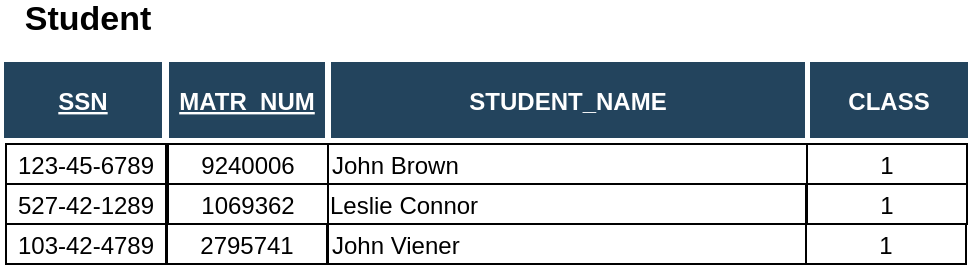 <mxfile version="12.2.2" type="device" pages="1"><diagram name="Page-1" id="8378b5f6-a2b2-b727-a746-972ab9d02e00"><mxGraphModel dx="1415" dy="779" grid="1" gridSize="10" guides="1" tooltips="1" connect="0" arrows="1" fold="1" page="1" pageScale="1.5" pageWidth="1169" pageHeight="827" background="#ffffff" math="0" shadow="0"><root><mxCell id="0"/><mxCell id="1" parent="0"/><mxCell id="mhiVVHJ8IdxQYgoJ9508-118" value="John Brown" style="align=left;" parent="1" vertex="1"><mxGeometry x="211" y="102" width="263" height="20" as="geometry"/></mxCell><mxCell id="mhiVVHJ8IdxQYgoJ9508-130" value="Leslie Connor" style="align=left;" parent="1" vertex="1"><mxGeometry x="210" y="122" width="240" height="20" as="geometry"/></mxCell><mxCell id="mhiVVHJ8IdxQYgoJ9508-134" value="STUDENT_NAME" style="fillColor=#23445D;strokeColor=#FFFFFF;strokeWidth=2;fontColor=#FFFFFF;fontStyle=1" parent="1" vertex="1"><mxGeometry x="211.5" y="60" width="239" height="40" as="geometry"/></mxCell><mxCell id="mhiVVHJ8IdxQYgoJ9508-138" value="1" style="" parent="1" vertex="1"><mxGeometry x="450.5" y="102" width="80.0" height="20" as="geometry"/></mxCell><mxCell id="mhiVVHJ8IdxQYgoJ9508-141" value="1" style="" parent="1" vertex="1"><mxGeometry x="450.5" y="122.0" width="80.0" height="20" as="geometry"/></mxCell><mxCell id="mhiVVHJ8IdxQYgoJ9508-142" value="CLASS" style="fillColor=#23445D;strokeColor=#FFFFFF;strokeWidth=2;fontColor=#FFFFFF;fontStyle=1" parent="1" vertex="1"><mxGeometry x="451" y="60.0" width="81" height="40.0" as="geometry"/></mxCell><mxCell id="mhiVVHJ8IdxQYgoJ9508-144" value="9240006" style="" parent="1" vertex="1"><mxGeometry x="131.0" y="102" width="80.0" height="20" as="geometry"/></mxCell><mxCell id="mhiVVHJ8IdxQYgoJ9508-147" value="1069362" style="" parent="1" vertex="1"><mxGeometry x="131.0" y="122.0" width="80.0" height="20" as="geometry"/></mxCell><mxCell id="mhiVVHJ8IdxQYgoJ9508-148" value="MATR_NUM" style="fillColor=#23445D;strokeColor=#FFFFFF;strokeWidth=2;fontColor=#FFFFFF;fontStyle=5" parent="1" vertex="1"><mxGeometry x="130.5" y="60.0" width="80.0" height="40.0" as="geometry"/></mxCell><mxCell id="mhiVVHJ8IdxQYgoJ9508-158" value="Student" style="text;html=1;strokeColor=none;fillColor=none;align=center;verticalAlign=middle;whiteSpace=wrap;rounded=0;strokeWidth=3;fontStyle=1;fontSize=17;" parent="1" vertex="1"><mxGeometry x="70.5" y="30" width="40" height="20" as="geometry"/></mxCell><mxCell id="0Bqzr0rob_NZP33wimhm-1" value="John Viener" style="align=left;" parent="1" vertex="1"><mxGeometry x="211" y="142" width="239" height="20" as="geometry"/></mxCell><mxCell id="0Bqzr0rob_NZP33wimhm-2" value="1" style="" parent="1" vertex="1"><mxGeometry x="450.0" y="142.0" width="80.0" height="20" as="geometry"/></mxCell><mxCell id="0Bqzr0rob_NZP33wimhm-3" value="2795741" style="" parent="1" vertex="1"><mxGeometry x="130.5" y="142.0" width="80.0" height="20" as="geometry"/></mxCell><mxCell id="0Bqzr0rob_NZP33wimhm-7" value="123-45-6789" style="" parent="1" vertex="1"><mxGeometry x="50.0" y="102" width="80.0" height="20" as="geometry"/></mxCell><mxCell id="0Bqzr0rob_NZP33wimhm-9" value="527-42-1289" style="" parent="1" vertex="1"><mxGeometry x="50.0" y="122.0" width="80.0" height="20" as="geometry"/></mxCell><mxCell id="0Bqzr0rob_NZP33wimhm-10" value="SSN" style="fillColor=#23445D;strokeColor=#FFFFFF;strokeWidth=2;fontColor=#FFFFFF;fontStyle=5" parent="1" vertex="1"><mxGeometry x="48" y="60" width="81" height="40" as="geometry"/></mxCell><mxCell id="0Bqzr0rob_NZP33wimhm-11" value="103-42-4789" style="" parent="1" vertex="1"><mxGeometry x="50.0" y="142.0" width="80.0" height="20" as="geometry"/></mxCell></root></mxGraphModel></diagram></mxfile>